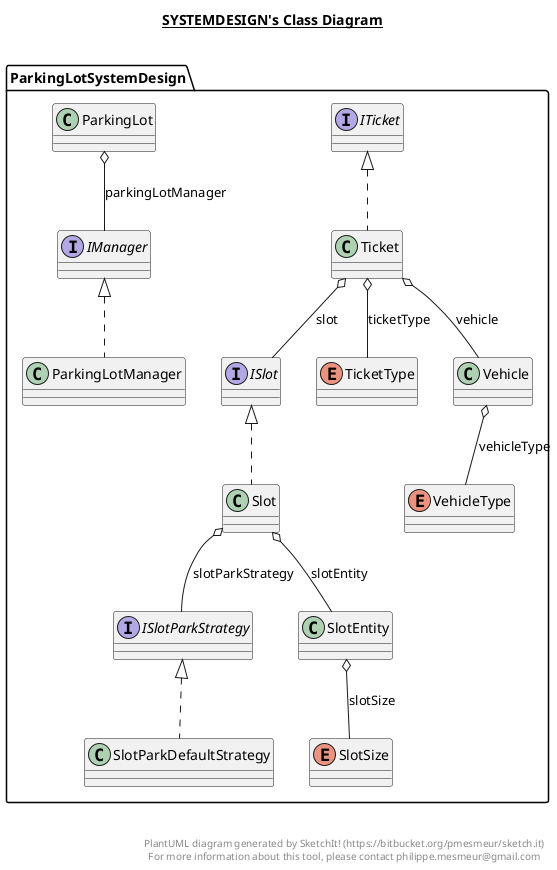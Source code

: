 @startuml

title __SYSTEMDESIGN's Class Diagram__\n

  namespace ParkingLotSystemDesign {
    interface ParkingLotSystemDesign.IManager {
    }
  }
  

  namespace ParkingLotSystemDesign {
    interface ParkingLotSystemDesign.ISlot {
    }
  }
  

  namespace ParkingLotSystemDesign {
    interface ParkingLotSystemDesign.ISlotParkStrategy {
    }
  }
  

  namespace ParkingLotSystemDesign {
    interface ParkingLotSystemDesign.ITicket {
    }
  }
  

  namespace ParkingLotSystemDesign {
    class ParkingLotSystemDesign.ParkingLot {
    }
  }
  

  namespace ParkingLotSystemDesign {
    class ParkingLotSystemDesign.ParkingLotManager {
    }
  }
  

  namespace ParkingLotSystemDesign {
    class ParkingLotSystemDesign.Slot {
    }
  }
  

  namespace ParkingLotSystemDesign {
    class ParkingLotSystemDesign.SlotEntity {
    }
  }
  

  namespace ParkingLotSystemDesign {
    class ParkingLotSystemDesign.SlotParkDefaultStrategy {
    }
  }
  

  namespace ParkingLotSystemDesign {
    enum SlotSize {
    }
  }
  

  namespace ParkingLotSystemDesign {
    class ParkingLotSystemDesign.Ticket {
    }
  }
  

  namespace ParkingLotSystemDesign {
    enum TicketType {
    }
  }
  

  namespace ParkingLotSystemDesign {
    class ParkingLotSystemDesign.Vehicle {
    }
  }
  

  namespace ParkingLotSystemDesign {
    enum VehicleType {
    }
  }
  

  ParkingLotSystemDesign.ParkingLot o-- ParkingLotSystemDesign.IManager : parkingLotManager
  ParkingLotSystemDesign.ParkingLotManager .up.|> ParkingLotSystemDesign.IManager
  ParkingLotSystemDesign.Slot .up.|> ParkingLotSystemDesign.ISlot
  ParkingLotSystemDesign.Slot o-- ParkingLotSystemDesign.SlotEntity : slotEntity
  ParkingLotSystemDesign.Slot o-- ParkingLotSystemDesign.ISlotParkStrategy : slotParkStrategy
  ParkingLotSystemDesign.SlotEntity o-- ParkingLotSystemDesign.SlotSize : slotSize
  ParkingLotSystemDesign.SlotParkDefaultStrategy .up.|> ParkingLotSystemDesign.ISlotParkStrategy
  ParkingLotSystemDesign.Ticket .up.|> ParkingLotSystemDesign.ITicket
  ParkingLotSystemDesign.Ticket o-- ParkingLotSystemDesign.ISlot : slot
  ParkingLotSystemDesign.Ticket o-- ParkingLotSystemDesign.TicketType : ticketType
  ParkingLotSystemDesign.Ticket o-- ParkingLotSystemDesign.Vehicle : vehicle
  ParkingLotSystemDesign.Vehicle o-- ParkingLotSystemDesign.VehicleType : vehicleType


right footer


PlantUML diagram generated by SketchIt! (https://bitbucket.org/pmesmeur/sketch.it)
For more information about this tool, please contact philippe.mesmeur@gmail.com
endfooter

@enduml
